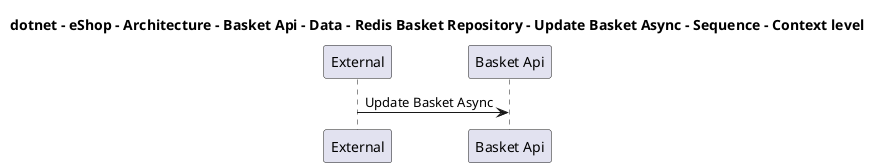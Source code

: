 @startuml

title dotnet - eShop - Architecture - Basket Api - Data - Redis Basket Repository - Update Basket Async - Sequence - Context level

participant "External" as C4InterFlow.SoftwareSystems.ExternalSystem
participant "Basket Api" as dotnet.eShop.Architecture.SoftwareSystems.BasketApi

C4InterFlow.SoftwareSystems.ExternalSystem -> dotnet.eShop.Architecture.SoftwareSystems.BasketApi : Update Basket Async


@enduml
